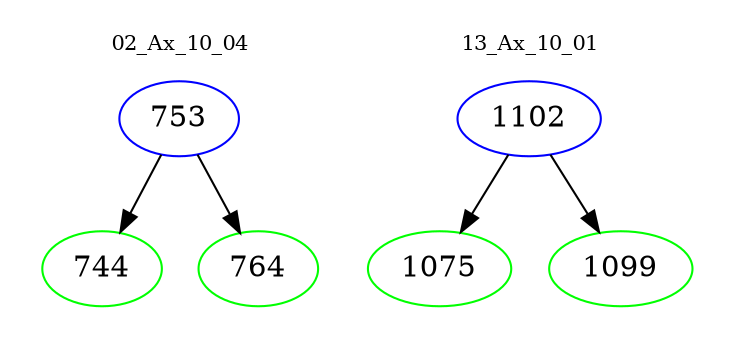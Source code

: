 digraph{
subgraph cluster_0 {
color = white
label = "02_Ax_10_04";
fontsize=10;
T0_753 [label="753", color="blue"]
T0_753 -> T0_744 [color="black"]
T0_744 [label="744", color="green"]
T0_753 -> T0_764 [color="black"]
T0_764 [label="764", color="green"]
}
subgraph cluster_1 {
color = white
label = "13_Ax_10_01";
fontsize=10;
T1_1102 [label="1102", color="blue"]
T1_1102 -> T1_1075 [color="black"]
T1_1075 [label="1075", color="green"]
T1_1102 -> T1_1099 [color="black"]
T1_1099 [label="1099", color="green"]
}
}

